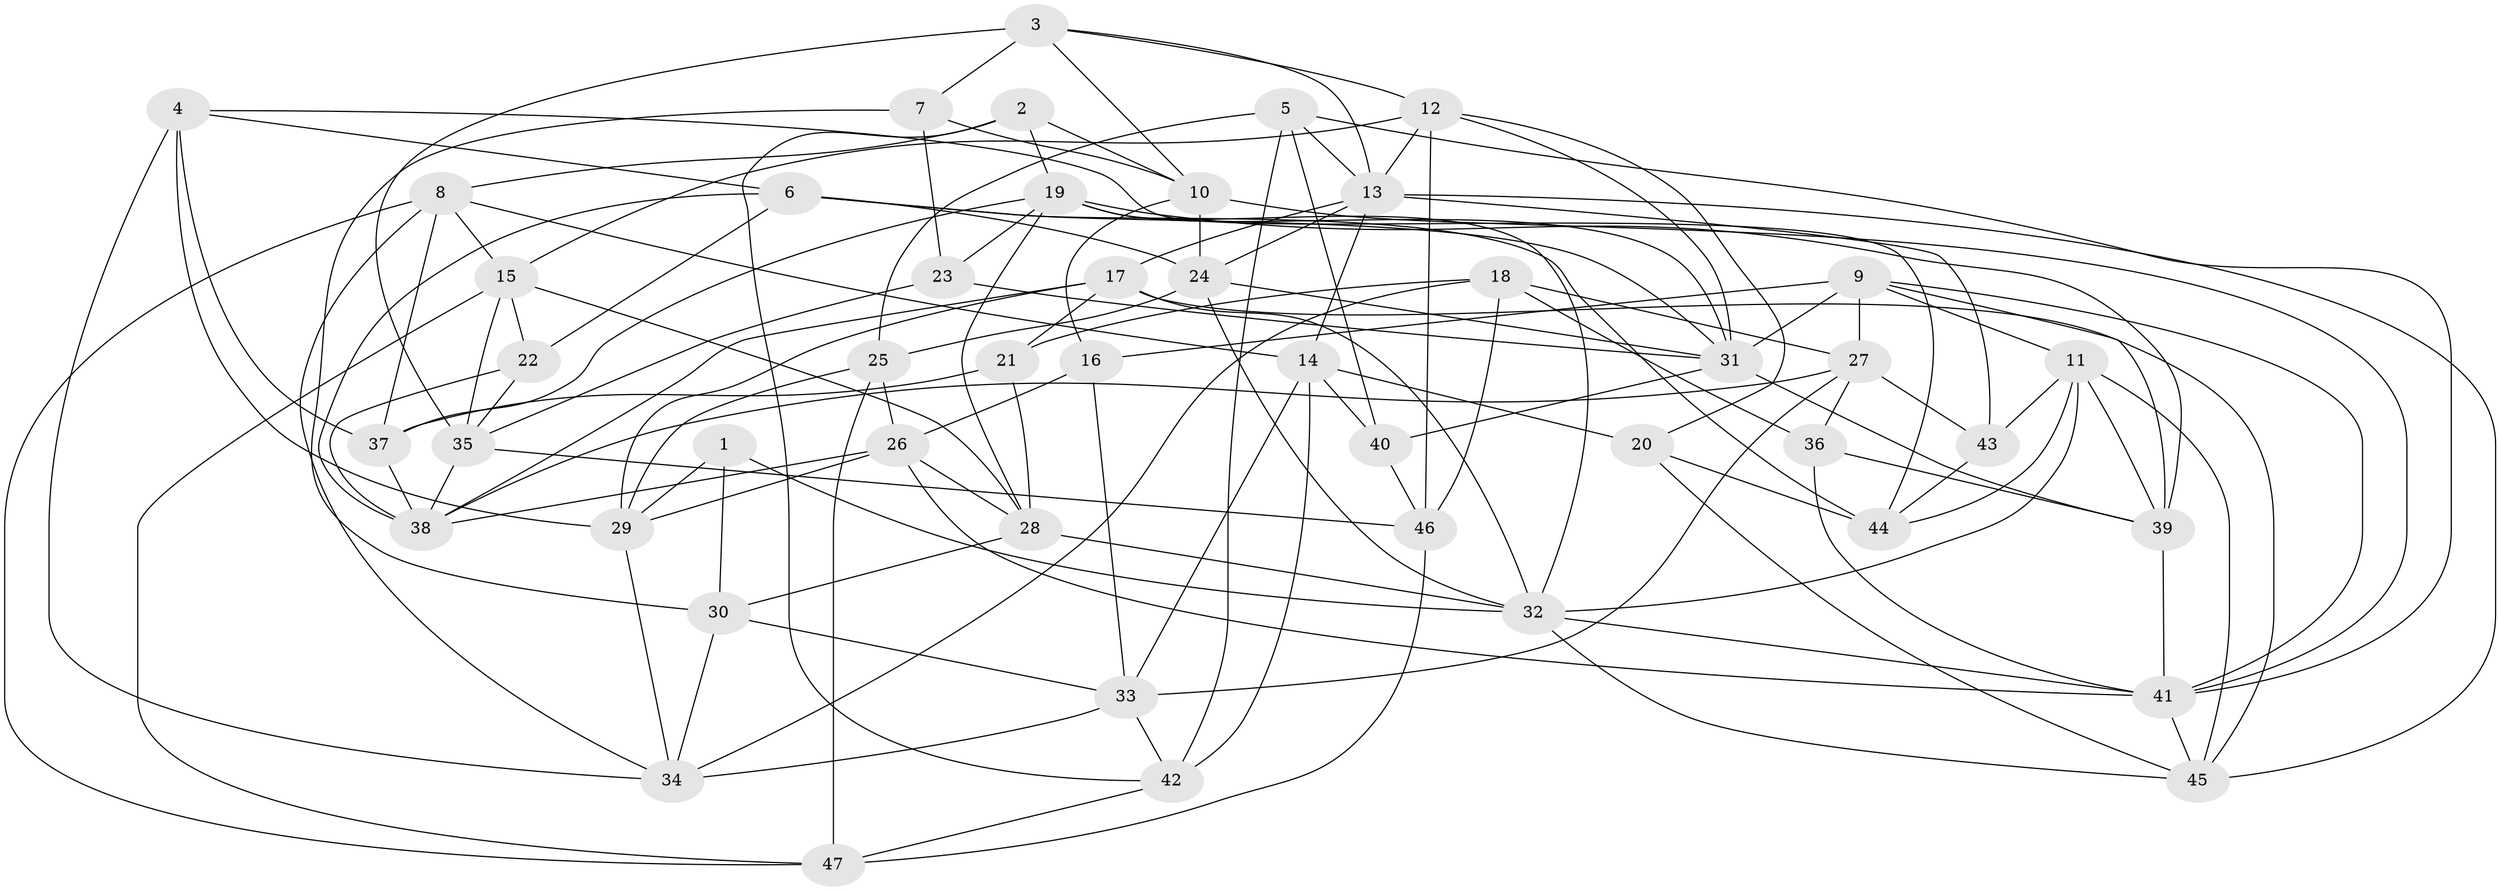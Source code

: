 // original degree distribution, {4: 1.0}
// Generated by graph-tools (version 1.1) at 2025/02/03/09/25 03:02:59]
// undirected, 47 vertices, 129 edges
graph export_dot {
graph [start="1"]
  node [color=gray90,style=filled];
  1;
  2;
  3;
  4;
  5;
  6;
  7;
  8;
  9;
  10;
  11;
  12;
  13;
  14;
  15;
  16;
  17;
  18;
  19;
  20;
  21;
  22;
  23;
  24;
  25;
  26;
  27;
  28;
  29;
  30;
  31;
  32;
  33;
  34;
  35;
  36;
  37;
  38;
  39;
  40;
  41;
  42;
  43;
  44;
  45;
  46;
  47;
  1 -- 29 [weight=1.0];
  1 -- 30 [weight=1.0];
  1 -- 32 [weight=2.0];
  2 -- 8 [weight=1.0];
  2 -- 10 [weight=1.0];
  2 -- 19 [weight=1.0];
  2 -- 42 [weight=1.0];
  3 -- 7 [weight=2.0];
  3 -- 10 [weight=1.0];
  3 -- 12 [weight=1.0];
  3 -- 13 [weight=1.0];
  3 -- 35 [weight=1.0];
  4 -- 6 [weight=1.0];
  4 -- 29 [weight=1.0];
  4 -- 34 [weight=1.0];
  4 -- 37 [weight=1.0];
  4 -- 44 [weight=2.0];
  5 -- 13 [weight=1.0];
  5 -- 25 [weight=1.0];
  5 -- 40 [weight=1.0];
  5 -- 41 [weight=1.0];
  5 -- 42 [weight=2.0];
  6 -- 22 [weight=1.0];
  6 -- 24 [weight=1.0];
  6 -- 31 [weight=1.0];
  6 -- 38 [weight=1.0];
  6 -- 44 [weight=1.0];
  7 -- 10 [weight=1.0];
  7 -- 23 [weight=1.0];
  7 -- 30 [weight=2.0];
  8 -- 14 [weight=1.0];
  8 -- 15 [weight=1.0];
  8 -- 34 [weight=1.0];
  8 -- 37 [weight=1.0];
  8 -- 47 [weight=1.0];
  9 -- 11 [weight=1.0];
  9 -- 16 [weight=1.0];
  9 -- 27 [weight=1.0];
  9 -- 31 [weight=1.0];
  9 -- 39 [weight=1.0];
  9 -- 41 [weight=1.0];
  10 -- 16 [weight=1.0];
  10 -- 24 [weight=1.0];
  10 -- 41 [weight=1.0];
  11 -- 32 [weight=1.0];
  11 -- 39 [weight=1.0];
  11 -- 43 [weight=1.0];
  11 -- 44 [weight=1.0];
  11 -- 45 [weight=1.0];
  12 -- 13 [weight=1.0];
  12 -- 15 [weight=1.0];
  12 -- 20 [weight=1.0];
  12 -- 31 [weight=1.0];
  12 -- 46 [weight=1.0];
  13 -- 14 [weight=1.0];
  13 -- 17 [weight=1.0];
  13 -- 24 [weight=1.0];
  13 -- 43 [weight=1.0];
  13 -- 45 [weight=1.0];
  14 -- 20 [weight=1.0];
  14 -- 33 [weight=1.0];
  14 -- 40 [weight=1.0];
  14 -- 42 [weight=1.0];
  15 -- 22 [weight=1.0];
  15 -- 28 [weight=1.0];
  15 -- 35 [weight=1.0];
  15 -- 47 [weight=1.0];
  16 -- 26 [weight=1.0];
  16 -- 33 [weight=1.0];
  17 -- 21 [weight=1.0];
  17 -- 29 [weight=1.0];
  17 -- 32 [weight=1.0];
  17 -- 38 [weight=1.0];
  17 -- 45 [weight=1.0];
  18 -- 21 [weight=1.0];
  18 -- 27 [weight=1.0];
  18 -- 34 [weight=1.0];
  18 -- 36 [weight=1.0];
  18 -- 46 [weight=2.0];
  19 -- 23 [weight=1.0];
  19 -- 28 [weight=1.0];
  19 -- 31 [weight=1.0];
  19 -- 32 [weight=2.0];
  19 -- 37 [weight=1.0];
  19 -- 39 [weight=1.0];
  20 -- 44 [weight=1.0];
  20 -- 45 [weight=1.0];
  21 -- 28 [weight=1.0];
  21 -- 37 [weight=1.0];
  22 -- 35 [weight=1.0];
  22 -- 38 [weight=1.0];
  23 -- 31 [weight=1.0];
  23 -- 35 [weight=1.0];
  24 -- 25 [weight=1.0];
  24 -- 31 [weight=1.0];
  24 -- 32 [weight=1.0];
  25 -- 26 [weight=1.0];
  25 -- 29 [weight=1.0];
  25 -- 47 [weight=2.0];
  26 -- 28 [weight=1.0];
  26 -- 29 [weight=1.0];
  26 -- 38 [weight=1.0];
  26 -- 41 [weight=1.0];
  27 -- 33 [weight=1.0];
  27 -- 36 [weight=1.0];
  27 -- 38 [weight=1.0];
  27 -- 43 [weight=1.0];
  28 -- 30 [weight=1.0];
  28 -- 32 [weight=1.0];
  29 -- 34 [weight=1.0];
  30 -- 33 [weight=1.0];
  30 -- 34 [weight=1.0];
  31 -- 39 [weight=1.0];
  31 -- 40 [weight=1.0];
  32 -- 41 [weight=1.0];
  32 -- 45 [weight=1.0];
  33 -- 34 [weight=1.0];
  33 -- 42 [weight=1.0];
  35 -- 38 [weight=1.0];
  35 -- 46 [weight=1.0];
  36 -- 39 [weight=1.0];
  36 -- 41 [weight=1.0];
  37 -- 38 [weight=2.0];
  39 -- 41 [weight=1.0];
  40 -- 46 [weight=1.0];
  41 -- 45 [weight=1.0];
  42 -- 47 [weight=1.0];
  43 -- 44 [weight=1.0];
  46 -- 47 [weight=1.0];
}
